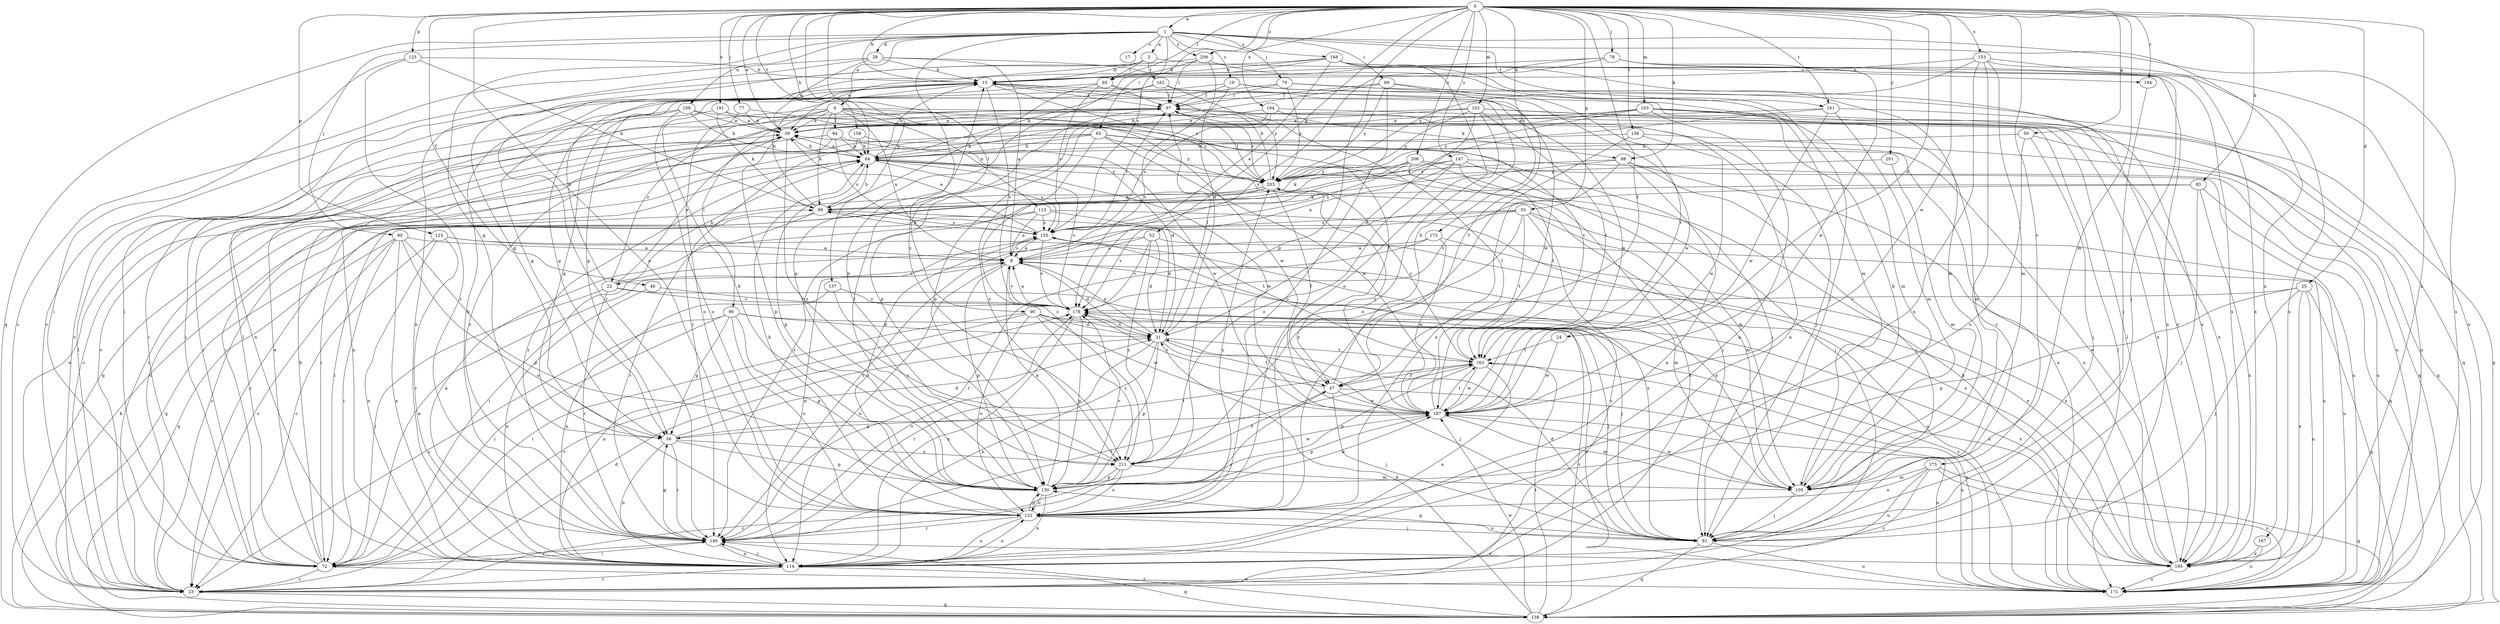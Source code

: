 strict digraph  {
0;
1;
3;
6;
8;
15;
17;
19;
22;
23;
24;
25;
28;
31;
39;
46;
47;
50;
52;
55;
56;
64;
65;
69;
72;
77;
78;
79;
80;
81;
83;
88;
89;
90;
93;
94;
96;
97;
102;
103;
105;
108;
113;
114;
122;
123;
125;
130;
137;
138;
144;
146;
147;
153;
155;
156;
158;
161;
162;
163;
167;
168;
171;
173;
175;
178;
187;
191;
194;
195;
201;
203;
206;
209;
211;
0 -> 1  [label=a];
0 -> 15  [label=b];
0 -> 24  [label=d];
0 -> 25  [label=d];
0 -> 39  [label=e];
0 -> 46  [label=f];
0 -> 47  [label=f];
0 -> 50  [label=g];
0 -> 52  [label=g];
0 -> 55  [label=g];
0 -> 64  [label=h];
0 -> 77  [label=j];
0 -> 78  [label=j];
0 -> 83  [label=k];
0 -> 88  [label=k];
0 -> 90  [label=l];
0 -> 93  [label=l];
0 -> 102  [label=m];
0 -> 103  [label=m];
0 -> 105  [label=m];
0 -> 122  [label=o];
0 -> 123  [label=p];
0 -> 125  [label=p];
0 -> 130  [label=p];
0 -> 137  [label=q];
0 -> 144  [label=r];
0 -> 147  [label=s];
0 -> 153  [label=s];
0 -> 155  [label=s];
0 -> 156  [label=t];
0 -> 158  [label=t];
0 -> 161  [label=t];
0 -> 173  [label=v];
0 -> 175  [label=v];
0 -> 187  [label=w];
0 -> 191  [label=x];
0 -> 194  [label=x];
0 -> 195  [label=x];
0 -> 201  [label=y];
0 -> 206  [label=z];
0 -> 209  [label=z];
1 -> 3  [label=a];
1 -> 6  [label=a];
1 -> 17  [label=c];
1 -> 19  [label=c];
1 -> 28  [label=d];
1 -> 56  [label=g];
1 -> 65  [label=i];
1 -> 69  [label=i];
1 -> 79  [label=j];
1 -> 80  [label=j];
1 -> 108  [label=n];
1 -> 138  [label=q];
1 -> 161  [label=t];
1 -> 167  [label=u];
1 -> 168  [label=u];
1 -> 171  [label=u];
1 -> 209  [label=z];
1 -> 211  [label=z];
3 -> 15  [label=b];
3 -> 39  [label=e];
3 -> 93  [label=l];
3 -> 144  [label=r];
3 -> 162  [label=t];
6 -> 8  [label=a];
6 -> 22  [label=c];
6 -> 39  [label=e];
6 -> 47  [label=f];
6 -> 72  [label=i];
6 -> 88  [label=k];
6 -> 89  [label=k];
6 -> 94  [label=l];
6 -> 96  [label=l];
6 -> 113  [label=n];
6 -> 187  [label=w];
8 -> 22  [label=c];
8 -> 31  [label=d];
8 -> 114  [label=n];
8 -> 130  [label=p];
8 -> 155  [label=s];
8 -> 171  [label=u];
8 -> 178  [label=v];
15 -> 97  [label=l];
15 -> 114  [label=n];
15 -> 178  [label=v];
15 -> 203  [label=y];
19 -> 56  [label=g];
19 -> 97  [label=l];
19 -> 178  [label=v];
19 -> 187  [label=w];
19 -> 195  [label=x];
22 -> 15  [label=b];
22 -> 39  [label=e];
22 -> 64  [label=h];
22 -> 72  [label=i];
22 -> 81  [label=j];
22 -> 146  [label=r];
22 -> 178  [label=v];
23 -> 31  [label=d];
23 -> 39  [label=e];
23 -> 97  [label=l];
23 -> 138  [label=q];
23 -> 178  [label=v];
24 -> 163  [label=t];
24 -> 187  [label=w];
25 -> 81  [label=j];
25 -> 130  [label=p];
25 -> 138  [label=q];
25 -> 171  [label=u];
25 -> 178  [label=v];
25 -> 195  [label=x];
28 -> 8  [label=a];
28 -> 15  [label=b];
28 -> 23  [label=c];
28 -> 39  [label=e];
28 -> 72  [label=i];
28 -> 105  [label=m];
31 -> 8  [label=a];
31 -> 47  [label=f];
31 -> 81  [label=j];
31 -> 97  [label=l];
31 -> 114  [label=n];
31 -> 130  [label=p];
31 -> 146  [label=r];
31 -> 163  [label=t];
39 -> 64  [label=h];
39 -> 72  [label=i];
39 -> 130  [label=p];
39 -> 211  [label=z];
46 -> 114  [label=n];
46 -> 178  [label=v];
47 -> 15  [label=b];
47 -> 81  [label=j];
47 -> 146  [label=r];
47 -> 171  [label=u];
47 -> 178  [label=v];
47 -> 187  [label=w];
50 -> 64  [label=h];
50 -> 81  [label=j];
50 -> 122  [label=o];
50 -> 138  [label=q];
52 -> 8  [label=a];
52 -> 31  [label=d];
52 -> 72  [label=i];
52 -> 171  [label=u];
52 -> 178  [label=v];
52 -> 211  [label=z];
55 -> 23  [label=c];
55 -> 105  [label=m];
55 -> 146  [label=r];
55 -> 155  [label=s];
55 -> 163  [label=t];
55 -> 171  [label=u];
55 -> 178  [label=v];
55 -> 211  [label=z];
56 -> 31  [label=d];
56 -> 114  [label=n];
56 -> 130  [label=p];
56 -> 146  [label=r];
56 -> 163  [label=t];
56 -> 211  [label=z];
64 -> 15  [label=b];
64 -> 23  [label=c];
64 -> 39  [label=e];
64 -> 81  [label=j];
64 -> 130  [label=p];
64 -> 146  [label=r];
64 -> 155  [label=s];
64 -> 178  [label=v];
64 -> 187  [label=w];
64 -> 203  [label=y];
65 -> 23  [label=c];
65 -> 64  [label=h];
65 -> 81  [label=j];
65 -> 138  [label=q];
65 -> 171  [label=u];
65 -> 187  [label=w];
65 -> 203  [label=y];
65 -> 211  [label=z];
69 -> 47  [label=f];
69 -> 64  [label=h];
69 -> 97  [label=l];
69 -> 122  [label=o];
69 -> 163  [label=t];
69 -> 203  [label=y];
72 -> 8  [label=a];
72 -> 23  [label=c];
72 -> 39  [label=e];
72 -> 64  [label=h];
72 -> 97  [label=l];
72 -> 146  [label=r];
72 -> 171  [label=u];
77 -> 39  [label=e];
77 -> 122  [label=o];
77 -> 203  [label=y];
78 -> 15  [label=b];
78 -> 81  [label=j];
78 -> 146  [label=r];
78 -> 178  [label=v];
78 -> 187  [label=w];
78 -> 195  [label=x];
79 -> 56  [label=g];
79 -> 97  [label=l];
79 -> 105  [label=m];
79 -> 195  [label=x];
79 -> 203  [label=y];
80 -> 8  [label=a];
80 -> 23  [label=c];
80 -> 72  [label=i];
80 -> 114  [label=n];
80 -> 122  [label=o];
80 -> 130  [label=p];
80 -> 138  [label=q];
81 -> 31  [label=d];
81 -> 122  [label=o];
81 -> 130  [label=p];
81 -> 138  [label=q];
81 -> 155  [label=s];
81 -> 171  [label=u];
83 -> 81  [label=j];
83 -> 89  [label=k];
83 -> 138  [label=q];
83 -> 178  [label=v];
83 -> 195  [label=x];
88 -> 81  [label=j];
88 -> 114  [label=n];
88 -> 122  [label=o];
88 -> 146  [label=r];
88 -> 195  [label=x];
88 -> 203  [label=y];
89 -> 15  [label=b];
89 -> 23  [label=c];
89 -> 31  [label=d];
89 -> 64  [label=h];
89 -> 146  [label=r];
89 -> 155  [label=s];
90 -> 31  [label=d];
90 -> 72  [label=i];
90 -> 81  [label=j];
90 -> 114  [label=n];
90 -> 122  [label=o];
90 -> 171  [label=u];
90 -> 187  [label=w];
90 -> 211  [label=z];
93 -> 56  [label=g];
93 -> 89  [label=k];
93 -> 97  [label=l];
93 -> 155  [label=s];
93 -> 187  [label=w];
94 -> 23  [label=c];
94 -> 31  [label=d];
94 -> 64  [label=h];
94 -> 72  [label=i];
94 -> 155  [label=s];
96 -> 23  [label=c];
96 -> 31  [label=d];
96 -> 56  [label=g];
96 -> 72  [label=i];
96 -> 122  [label=o];
96 -> 130  [label=p];
96 -> 195  [label=x];
97 -> 39  [label=e];
97 -> 146  [label=r];
97 -> 203  [label=y];
102 -> 23  [label=c];
102 -> 31  [label=d];
102 -> 39  [label=e];
102 -> 122  [label=o];
102 -> 138  [label=q];
102 -> 163  [label=t];
102 -> 195  [label=x];
102 -> 203  [label=y];
103 -> 39  [label=e];
103 -> 105  [label=m];
103 -> 114  [label=n];
103 -> 130  [label=p];
103 -> 146  [label=r];
103 -> 171  [label=u];
103 -> 195  [label=x];
103 -> 203  [label=y];
105 -> 8  [label=a];
105 -> 15  [label=b];
105 -> 81  [label=j];
105 -> 187  [label=w];
108 -> 39  [label=e];
108 -> 56  [label=g];
108 -> 64  [label=h];
108 -> 81  [label=j];
108 -> 114  [label=n];
108 -> 122  [label=o];
113 -> 8  [label=a];
113 -> 114  [label=n];
113 -> 138  [label=q];
113 -> 155  [label=s];
113 -> 163  [label=t];
113 -> 195  [label=x];
114 -> 23  [label=c];
114 -> 122  [label=o];
114 -> 138  [label=q];
114 -> 146  [label=r];
122 -> 64  [label=h];
122 -> 81  [label=j];
122 -> 114  [label=n];
122 -> 130  [label=p];
122 -> 146  [label=r];
122 -> 155  [label=s];
122 -> 203  [label=y];
123 -> 8  [label=a];
123 -> 23  [label=c];
123 -> 105  [label=m];
123 -> 114  [label=n];
123 -> 146  [label=r];
125 -> 15  [label=b];
125 -> 72  [label=i];
125 -> 89  [label=k];
125 -> 146  [label=r];
130 -> 8  [label=a];
130 -> 15  [label=b];
130 -> 97  [label=l];
130 -> 114  [label=n];
130 -> 122  [label=o];
130 -> 178  [label=v];
130 -> 187  [label=w];
137 -> 114  [label=n];
137 -> 178  [label=v];
137 -> 211  [label=z];
138 -> 31  [label=d];
138 -> 89  [label=k];
138 -> 146  [label=r];
138 -> 163  [label=t];
138 -> 178  [label=v];
138 -> 187  [label=w];
144 -> 81  [label=j];
146 -> 15  [label=b];
146 -> 56  [label=g];
146 -> 72  [label=i];
146 -> 114  [label=n];
146 -> 163  [label=t];
146 -> 178  [label=v];
146 -> 195  [label=x];
147 -> 8  [label=a];
147 -> 72  [label=i];
147 -> 105  [label=m];
147 -> 163  [label=t];
147 -> 171  [label=u];
147 -> 203  [label=y];
147 -> 211  [label=z];
153 -> 15  [label=b];
153 -> 23  [label=c];
153 -> 105  [label=m];
153 -> 114  [label=n];
153 -> 171  [label=u];
153 -> 195  [label=x];
153 -> 203  [label=y];
155 -> 8  [label=a];
155 -> 39  [label=e];
155 -> 89  [label=k];
155 -> 97  [label=l];
155 -> 114  [label=n];
155 -> 178  [label=v];
155 -> 195  [label=x];
156 -> 64  [label=h];
156 -> 122  [label=o];
156 -> 138  [label=q];
156 -> 187  [label=w];
158 -> 64  [label=h];
158 -> 114  [label=n];
158 -> 187  [label=w];
161 -> 39  [label=e];
161 -> 105  [label=m];
161 -> 138  [label=q];
161 -> 155  [label=s];
161 -> 187  [label=w];
162 -> 23  [label=c];
162 -> 64  [label=h];
162 -> 97  [label=l];
162 -> 187  [label=w];
162 -> 203  [label=y];
163 -> 47  [label=f];
163 -> 114  [label=n];
163 -> 130  [label=p];
163 -> 171  [label=u];
163 -> 187  [label=w];
163 -> 203  [label=y];
167 -> 171  [label=u];
167 -> 195  [label=x];
168 -> 8  [label=a];
168 -> 15  [label=b];
168 -> 23  [label=c];
168 -> 105  [label=m];
168 -> 122  [label=o];
168 -> 130  [label=p];
168 -> 171  [label=u];
168 -> 195  [label=x];
171 -> 64  [label=h];
171 -> 97  [label=l];
171 -> 178  [label=v];
173 -> 8  [label=a];
173 -> 146  [label=r];
173 -> 187  [label=w];
173 -> 195  [label=x];
175 -> 23  [label=c];
175 -> 105  [label=m];
175 -> 114  [label=n];
175 -> 122  [label=o];
175 -> 138  [label=q];
175 -> 171  [label=u];
178 -> 8  [label=a];
178 -> 31  [label=d];
178 -> 114  [label=n];
178 -> 130  [label=p];
178 -> 195  [label=x];
187 -> 56  [label=g];
187 -> 97  [label=l];
187 -> 105  [label=m];
187 -> 130  [label=p];
187 -> 163  [label=t];
187 -> 171  [label=u];
187 -> 203  [label=y];
191 -> 39  [label=e];
191 -> 72  [label=i];
191 -> 89  [label=k];
191 -> 163  [label=t];
194 -> 39  [label=e];
194 -> 114  [label=n];
194 -> 130  [label=p];
194 -> 155  [label=s];
194 -> 171  [label=u];
195 -> 39  [label=e];
195 -> 97  [label=l];
195 -> 171  [label=u];
201 -> 105  [label=m];
201 -> 203  [label=y];
203 -> 15  [label=b];
203 -> 23  [label=c];
203 -> 47  [label=f];
203 -> 72  [label=i];
203 -> 89  [label=k];
203 -> 97  [label=l];
206 -> 23  [label=c];
206 -> 81  [label=j];
206 -> 89  [label=k];
206 -> 155  [label=s];
206 -> 171  [label=u];
206 -> 203  [label=y];
206 -> 211  [label=z];
209 -> 15  [label=b];
209 -> 31  [label=d];
209 -> 56  [label=g];
209 -> 81  [label=j];
209 -> 97  [label=l];
211 -> 15  [label=b];
211 -> 23  [label=c];
211 -> 47  [label=f];
211 -> 105  [label=m];
211 -> 122  [label=o];
211 -> 130  [label=p];
211 -> 187  [label=w];
}
